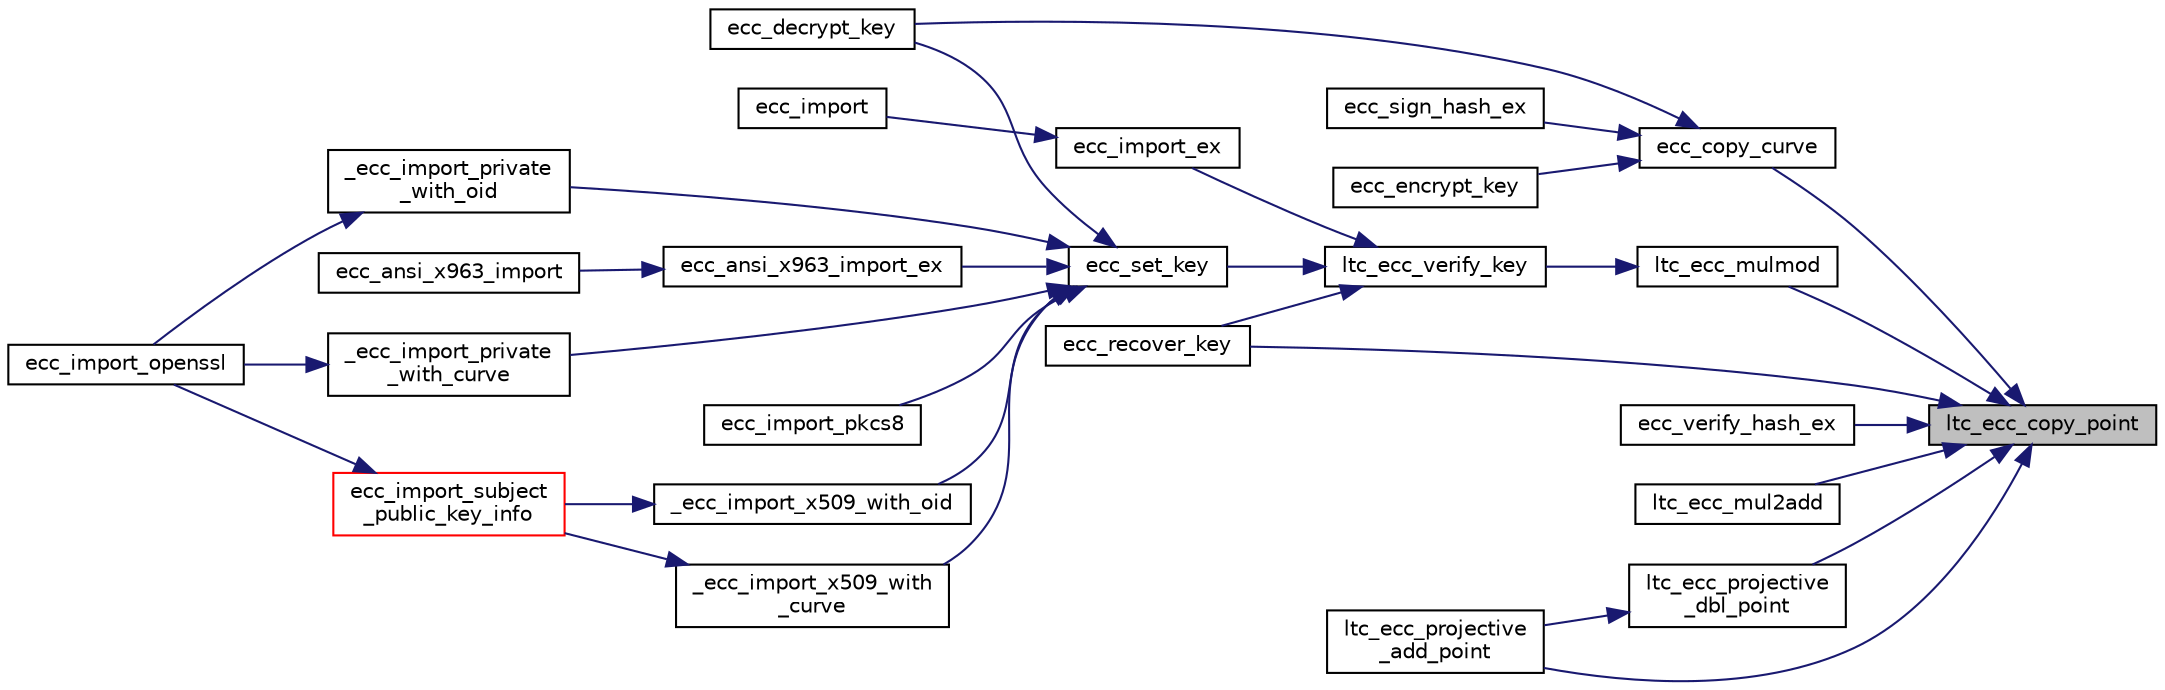 digraph "ltc_ecc_copy_point"
{
 // LATEX_PDF_SIZE
  edge [fontname="Helvetica",fontsize="10",labelfontname="Helvetica",labelfontsize="10"];
  node [fontname="Helvetica",fontsize="10",shape=record];
  rankdir="RL";
  Node1 [label="ltc_ecc_copy_point",height=0.2,width=0.4,color="black", fillcolor="grey75", style="filled", fontcolor="black",tooltip=" "];
  Node1 -> Node2 [dir="back",color="midnightblue",fontsize="10",style="solid"];
  Node2 [label="ecc_copy_curve",height=0.2,width=0.4,color="black", fillcolor="white", style="filled",URL="$ecc__set__curve__internal_8c.html#aa65ad9426232274db6f50ae2ba05a600",tooltip=" "];
  Node2 -> Node3 [dir="back",color="midnightblue",fontsize="10",style="solid"];
  Node3 [label="ecc_decrypt_key",height=0.2,width=0.4,color="black", fillcolor="white", style="filled",URL="$ecc__decrypt__key_8c.html#adfbc21632ec24dad838fa0700154a57d",tooltip="Decrypt an ECC encrypted key."];
  Node2 -> Node4 [dir="back",color="midnightblue",fontsize="10",style="solid"];
  Node4 [label="ecc_encrypt_key",height=0.2,width=0.4,color="black", fillcolor="white", style="filled",URL="$ecc__encrypt__key_8c.html#a16164f1e295b1c88e6b81a9ece26cd70",tooltip="Encrypt a symmetric key with ECC."];
  Node2 -> Node5 [dir="back",color="midnightblue",fontsize="10",style="solid"];
  Node5 [label="ecc_sign_hash_ex",height=0.2,width=0.4,color="black", fillcolor="white", style="filled",URL="$ecc__sign__hash_8c.html#a96afaf55b03386145e3061fc42a9636b",tooltip="Sign a message digest."];
  Node1 -> Node6 [dir="back",color="midnightblue",fontsize="10",style="solid"];
  Node6 [label="ecc_recover_key",height=0.2,width=0.4,color="black", fillcolor="white", style="filled",URL="$ecc__recover__key_8c.html#a42d1c0f03dd10a8ea98836bab2c1e6c6",tooltip="Recover ECC public key from signature and hash."];
  Node1 -> Node7 [dir="back",color="midnightblue",fontsize="10",style="solid"];
  Node7 [label="ecc_verify_hash_ex",height=0.2,width=0.4,color="black", fillcolor="white", style="filled",URL="$ecc__verify__hash_8c.html#a6c4f6d0c99e8dbcff4e1064179f20214",tooltip="Verify an ECC signature in RFC7518 format."];
  Node1 -> Node8 [dir="back",color="midnightblue",fontsize="10",style="solid"];
  Node8 [label="ltc_ecc_mul2add",height=0.2,width=0.4,color="black", fillcolor="white", style="filled",URL="$ltc__ecc__mul2add_8c.html#a4aaa757939c4f4b54a3db21afc6aef9f",tooltip="Computes kA*A + kB*B = C using Shamir's Trick."];
  Node1 -> Node9 [dir="back",color="midnightblue",fontsize="10",style="solid"];
  Node9 [label="ltc_ecc_mulmod",height=0.2,width=0.4,color="black", fillcolor="white", style="filled",URL="$ltc__ecc__mulmod__timing_8c.html#a818e5e4135d8aa58cf09e502e98ccc90",tooltip="Perform a point multiplication (timing resistant)"];
  Node9 -> Node10 [dir="back",color="midnightblue",fontsize="10",style="solid"];
  Node10 [label="ltc_ecc_verify_key",height=0.2,width=0.4,color="black", fillcolor="white", style="filled",URL="$ltc__ecc__verify__key_8c.html#ac0dfaf009d9b0101291727341a20bb40",tooltip="Verify a key according to ANSI spec."];
  Node10 -> Node11 [dir="back",color="midnightblue",fontsize="10",style="solid"];
  Node11 [label="ecc_import_ex",height=0.2,width=0.4,color="black", fillcolor="white", style="filled",URL="$ecc__import_8c.html#ab9bceabc3a4d16f6b714325ac383e024",tooltip="Import an ECC key from a binary packet, using user supplied domain params rather than one of the NIST..."];
  Node11 -> Node12 [dir="back",color="midnightblue",fontsize="10",style="solid"];
  Node12 [label="ecc_import",height=0.2,width=0.4,color="black", fillcolor="white", style="filled",URL="$ecc__import_8c.html#aa2f73e9fe5de2132d2716638e2ff7ca8",tooltip="Import an ECC key from a binary packet."];
  Node10 -> Node6 [dir="back",color="midnightblue",fontsize="10",style="solid"];
  Node10 -> Node13 [dir="back",color="midnightblue",fontsize="10",style="solid"];
  Node13 [label="ecc_set_key",height=0.2,width=0.4,color="black", fillcolor="white", style="filled",URL="$ecc__set__key_8c.html#ab9df550c0c55f7e0054a82ae98eec1bf",tooltip=" "];
  Node13 -> Node14 [dir="back",color="midnightblue",fontsize="10",style="solid"];
  Node14 [label="_ecc_import_private\l_with_curve",height=0.2,width=0.4,color="black", fillcolor="white", style="filled",URL="$ecc__import__openssl_8c.html#adcadf3f801ec6d9091ab3d7001e3295e",tooltip=" "];
  Node14 -> Node15 [dir="back",color="midnightblue",fontsize="10",style="solid"];
  Node15 [label="ecc_import_openssl",height=0.2,width=0.4,color="black", fillcolor="white", style="filled",URL="$ecc__import__openssl_8c.html#a62e764a9d768652402f730abef32780a",tooltip=" "];
  Node13 -> Node16 [dir="back",color="midnightblue",fontsize="10",style="solid"];
  Node16 [label="_ecc_import_private\l_with_oid",height=0.2,width=0.4,color="black", fillcolor="white", style="filled",URL="$ecc__import__openssl_8c.html#a575520694cdd251fbe84b186a1d3d102",tooltip=" "];
  Node16 -> Node15 [dir="back",color="midnightblue",fontsize="10",style="solid"];
  Node13 -> Node17 [dir="back",color="midnightblue",fontsize="10",style="solid"];
  Node17 [label="_ecc_import_x509_with\l_curve",height=0.2,width=0.4,color="black", fillcolor="white", style="filled",URL="$ecc__import__x509_8c.html#adf48b3ba468c0324055e9413a82d39f5",tooltip=" "];
  Node17 -> Node18 [dir="back",color="midnightblue",fontsize="10",style="solid"];
  Node18 [label="ecc_import_subject\l_public_key_info",height=0.2,width=0.4,color="red", fillcolor="white", style="filled",URL="$ecc__import__x509_8c.html#a6e24f3e6a3975c4d9e261a6031cab7b5",tooltip=" "];
  Node18 -> Node15 [dir="back",color="midnightblue",fontsize="10",style="solid"];
  Node13 -> Node20 [dir="back",color="midnightblue",fontsize="10",style="solid"];
  Node20 [label="_ecc_import_x509_with_oid",height=0.2,width=0.4,color="black", fillcolor="white", style="filled",URL="$ecc__import__x509_8c.html#a95f6b54b054138d6b43afc3876908bad",tooltip=" "];
  Node20 -> Node18 [dir="back",color="midnightblue",fontsize="10",style="solid"];
  Node13 -> Node21 [dir="back",color="midnightblue",fontsize="10",style="solid"];
  Node21 [label="ecc_ansi_x963_import_ex",height=0.2,width=0.4,color="black", fillcolor="white", style="filled",URL="$ecc__ansi__x963__import_8c.html#a5fe5cc4b4d9072dbf3c4d2b6f7f26282",tooltip=" "];
  Node21 -> Node22 [dir="back",color="midnightblue",fontsize="10",style="solid"];
  Node22 [label="ecc_ansi_x963_import",height=0.2,width=0.4,color="black", fillcolor="white", style="filled",URL="$ecc__ansi__x963__import_8c.html#a83af689aa24cc4abd654f877084e23d5",tooltip="Import an ANSI X9.63 format public key."];
  Node13 -> Node3 [dir="back",color="midnightblue",fontsize="10",style="solid"];
  Node13 -> Node23 [dir="back",color="midnightblue",fontsize="10",style="solid"];
  Node23 [label="ecc_import_pkcs8",height=0.2,width=0.4,color="black", fillcolor="white", style="filled",URL="$ecc__import__pkcs8_8c.html#a0f0e747f119685eee3cc412f4480c52e",tooltip=" "];
  Node1 -> Node24 [dir="back",color="midnightblue",fontsize="10",style="solid"];
  Node24 [label="ltc_ecc_projective\l_add_point",height=0.2,width=0.4,color="black", fillcolor="white", style="filled",URL="$ltc__ecc__projective__add__point_8c.html#a16f3ff8dd19aa2ccc2aab4024927bc93",tooltip="Add two ECC points."];
  Node1 -> Node25 [dir="back",color="midnightblue",fontsize="10",style="solid"];
  Node25 [label="ltc_ecc_projective\l_dbl_point",height=0.2,width=0.4,color="black", fillcolor="white", style="filled",URL="$ltc__ecc__projective__dbl__point_8c.html#af9bdd0d8d602ef3b300b11d19d7bc33a",tooltip="Double an ECC point."];
  Node25 -> Node24 [dir="back",color="midnightblue",fontsize="10",style="solid"];
}
